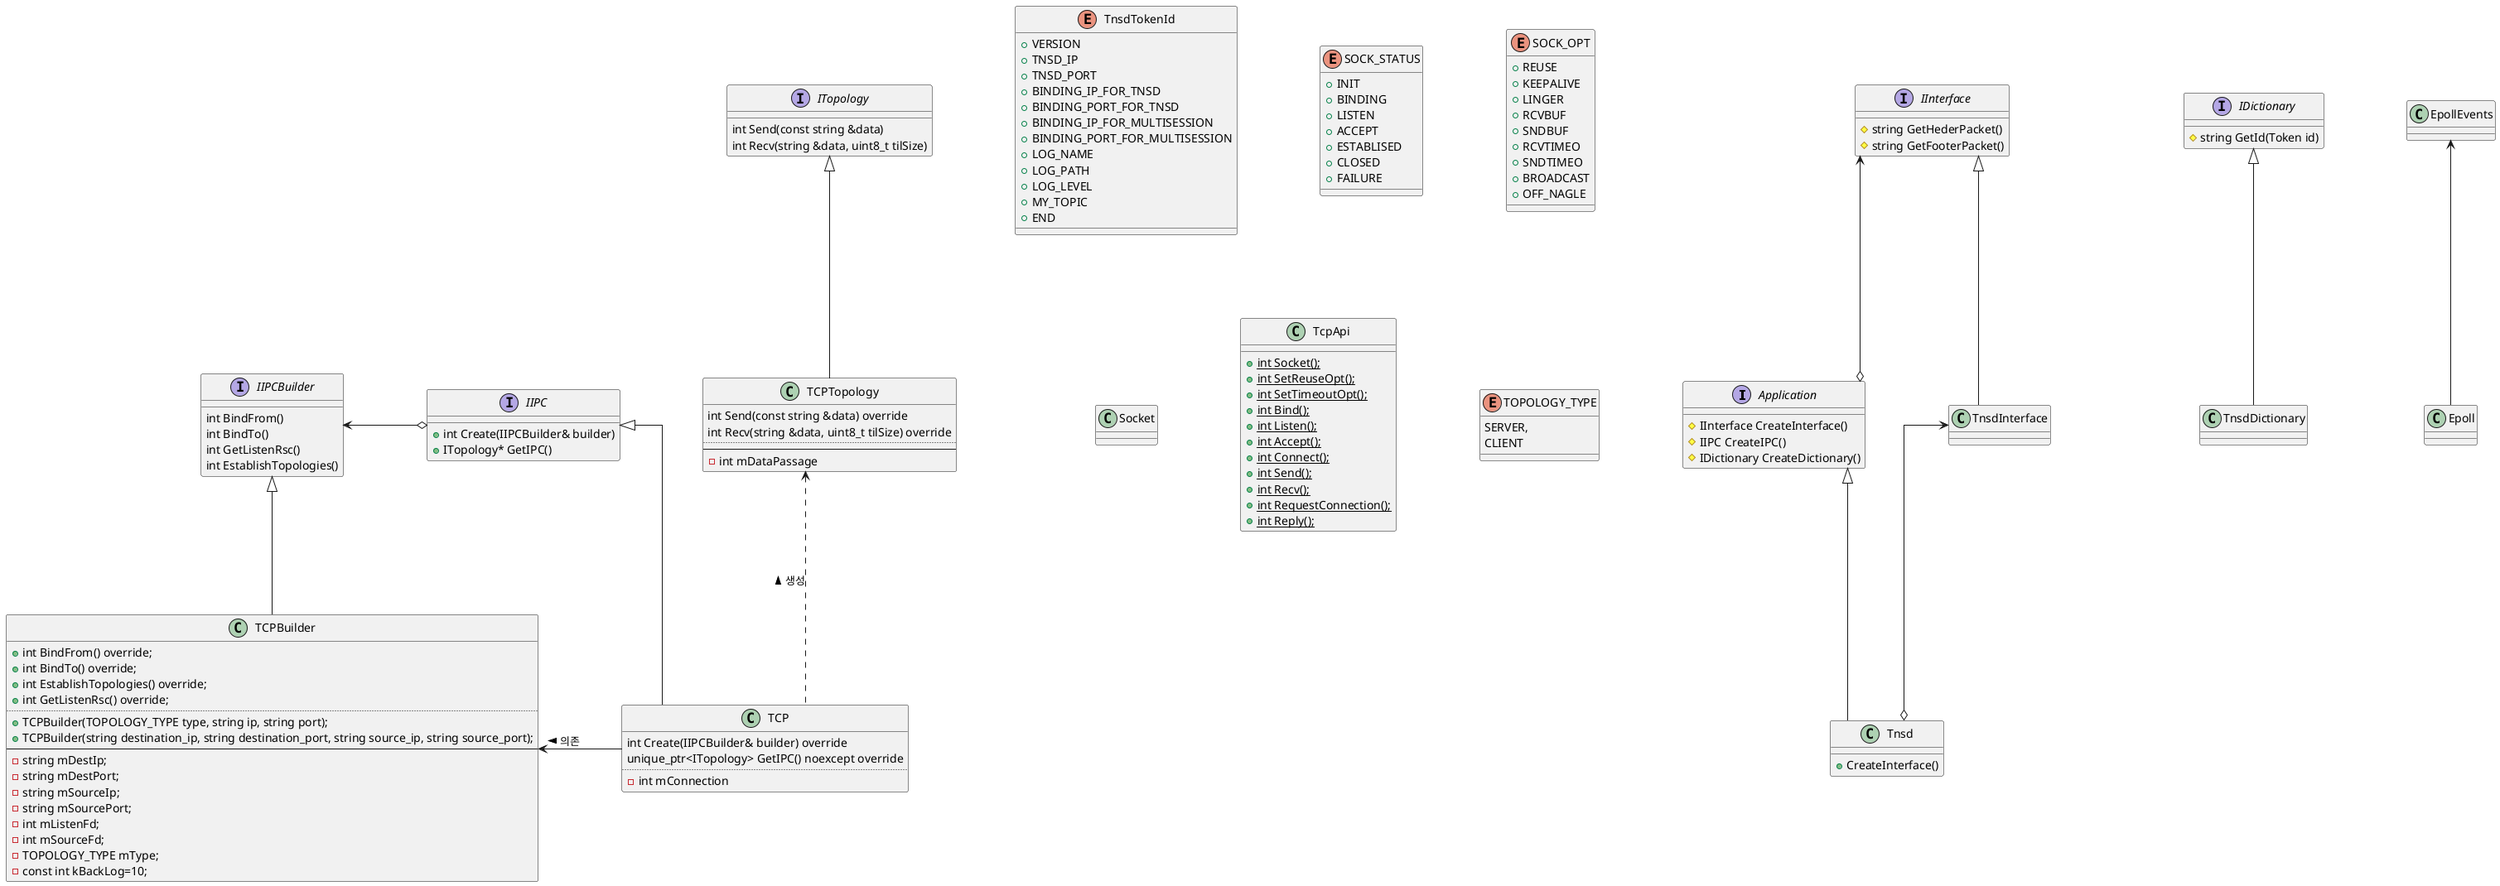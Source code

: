 @startuml
' - private, # protected, + public
'클래스 위 아래 간격을 고정
skinparam ranksep 100
'클래스 좌우 간격을 고정
skinparam nodesep 100
'화살표 방향이 수직 수평으로 표시됨
skinparam linetype ortho
'그래프로 표시되는 글자는 설치되어 있는 D2Coding 폰트로 지정함
skinparam defaultFontName D2Coding
'https://plantuml.com/class-diagram

Interface Application{
#IInterface CreateInterface()
#IIPC CreateIPC()
#IDictionary CreateDictionary()
}

Interface IInterface{
#string GetHederPacket()
#string GetFooterPacket()
}

class Tnsd{
+CreateInterface()
}

class TnsdInterface{
}


enum TnsdTokenId{
+VERSION
+TNSD_IP
+TNSD_PORT
+BINDING_IP_FOR_TNSD
+BINDING_PORT_FOR_TNSD
+BINDING_IP_FOR_MULTISESSION
+BINDING_PORT_FOR_MULTISESSION
+LOG_NAME
+LOG_PATH
+LOG_LEVEL
+MY_TOPIC
+END
}

interface IDictionary{
#string GetId(Token id)
}

class TnsdDictionary{
}

enum SOCK_STATUS {
+INIT
+BINDING
+LISTEN
+ACCEPT
+ESTABLISED
+CLOSED
+FAILURE
}

enum SOCK_OPT {
+REUSE
+KEEPALIVE
+LINGER
+RCVBUF
+SNDBUF
+RCVTIMEO
+SNDTIMEO
+BROADCAST
+OFF_NAGLE
}

class Socket{
}

class TcpApi{
+{static} int Socket();
+{static} int SetReuseOpt();
+{static} int SetTimeoutOpt();
+{static} int Bind();
+{static} int Listen();
+{static} int Accept();
+{static} int Connect();
+{static} int Send();
+{static} int Recv();
+{static} int RequestConnection();
+{static} int Reply();
}

interface IIPC{
+int Create(IIPCBuilder& builder)
+ITopology* GetIPC()
}

class TCP{
int Create(IIPCBuilder& builder) override
unique_ptr<ITopology> GetIPC() noexcept override
..
-int mConnection
}


enum TOPOLOGY_TYPE {
SERVER,
CLIENT
}

interface IIPCBuilder{
int BindFrom()
int BindTo()
int GetListenRsc()
int EstablishTopologies()
}

class TCPBuilder{
+int BindFrom() override;
+int BindTo() override;
+int EstablishTopologies() override;
+int GetListenRsc() override;
..
+TCPBuilder(TOPOLOGY_TYPE type, string ip, string port);
+TCPBuilder(string destination_ip, string destination_port, string source_ip, string source_port);
--
-string mDestIp;
-string mDestPort;
-string mSourceIp;
-string mSourcePort;
-int mListenFd;
-int mSourceFd;
-TOPOLOGY_TYPE mType;
-const int kBackLog=10;
}

interface ITopology{
int Send(const string &data)
int Recv(string &data, uint8_t tilSize)
}

class TCPTopology{
int Send(const string &data) override
int Recv(string &data, uint8_t tilSize) override
..
--
-int mDataPassage
}

class Epoll{
}

class EpollEvents{
}

EpollEvents <-- Epoll



IDictionary <|-- TnsdDictionary


Application <|-- Tnsd
IInterface <|-- TnsdInterface
IInterface <--o Application
TnsdInterface <--o Tnsd

IIPCBuilder <|-- TCPBuilder
ITopology <|-- TCPTopology

IIPC <|-- TCP
IIPCBuilder <-o IIPC
TCPBuilder <- TCP : 의존 <
TCPTopology <.. TCP : 생성 <





@enduml
